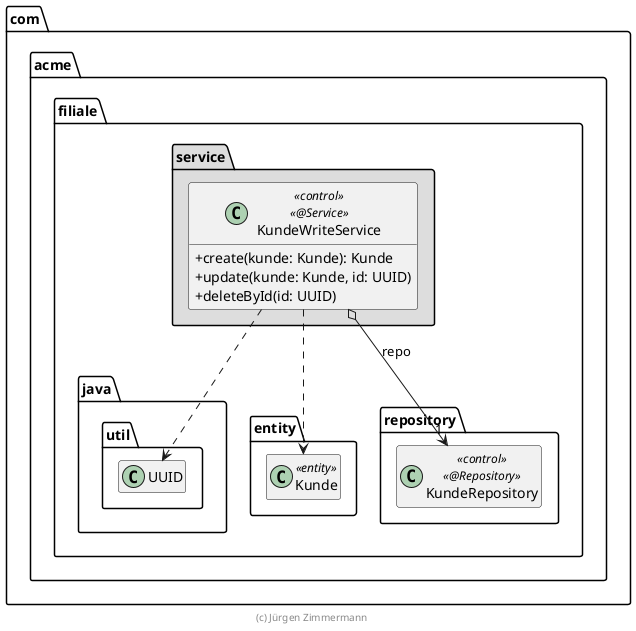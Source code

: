 ' Copyright (C) 2019 - present Juergen Zimmermann, Hochschule Karlsruhe
'
' This program is free software: you can redistribute it and/or modify
' it under the terms of the GNU General Public License as published by
' the Free Software Foundation, either version 3 of the License, or
' (at your option) any later version.
'
' This program is distributed in the hope that it will be useful,
' but WITHOUT ANY WARRANTY; without even the implied warranty of
' MERCHANTABILITY or FITNESS FOR A PARTICULAR PURPOSE.  See the
' GNU General Public License for more details.
'
' You should have received a copy of the GNU General Public License
' along with this program.  If not, see <https://www.gnu.org/licenses/>.
@startuml KundeWriteService

skinparam classAttributeIconSize 0

package com.acme.filiale {
    package java.util {
        class UUID
    }
    package entity {
        class Kunde << entity >>
    }

    package repository {
        class KundeRepository << control >> << @Repository >>
    }

    package service #DDDDDD {
        class KundeWriteService << control >> << @Service >> {
            + create(kunde: Kunde): Kunde
            + update(kunde: Kunde, id: UUID)
            + deleteById(id: UUID)
        }

        KundeWriteService o--> "1" KundeRepository : repo
        KundeWriteService ..> Kunde
        KundeWriteService ..> UUID
    }
}

hide empty members

footer (c) Jürgen Zimmermann

@enduml
